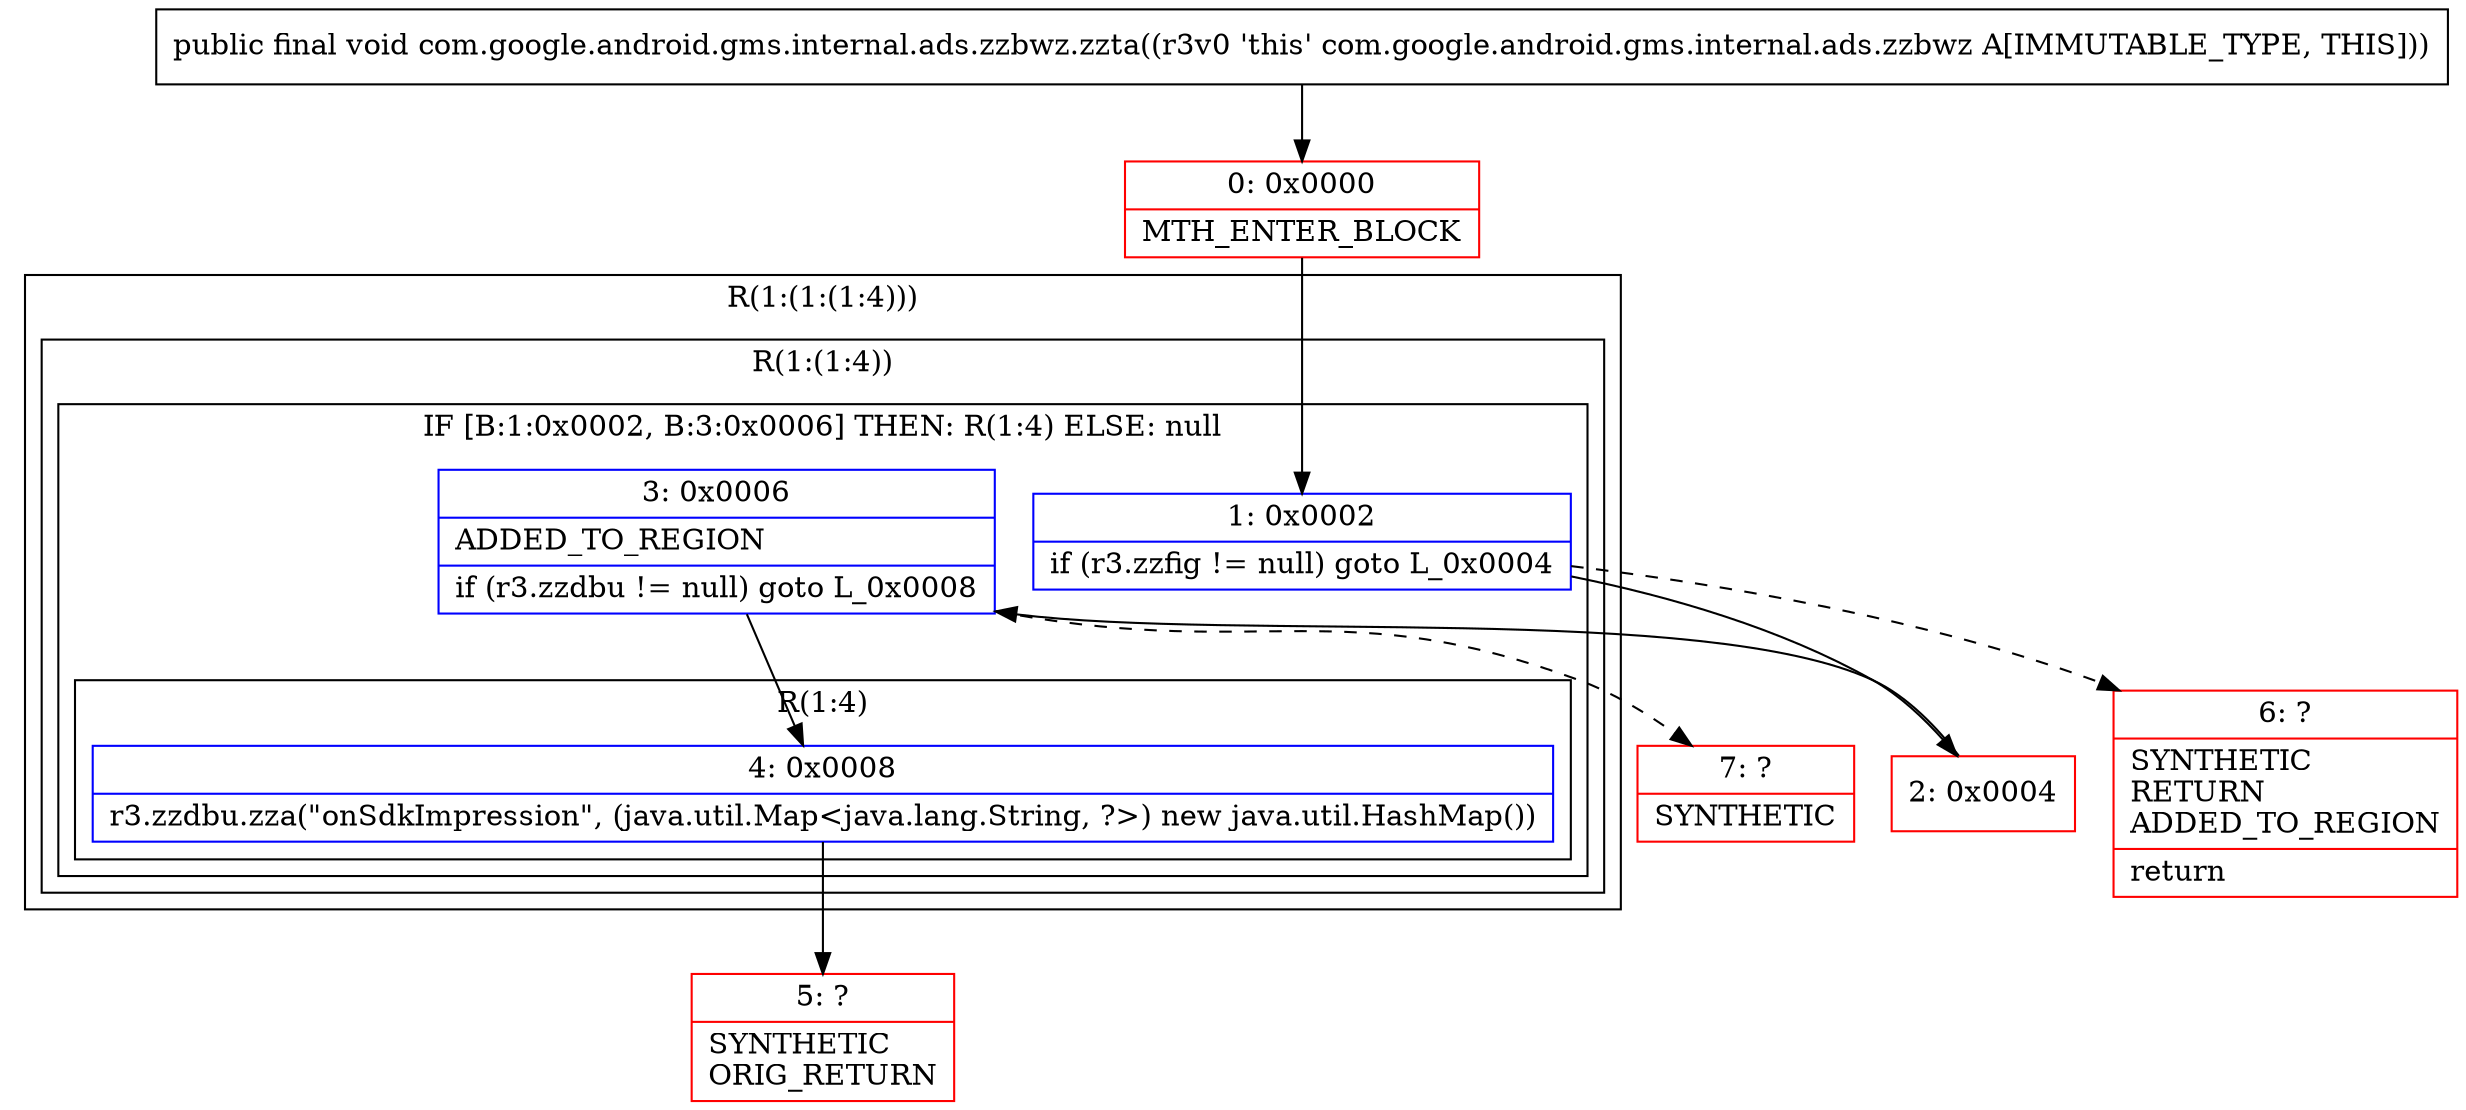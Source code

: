digraph "CFG forcom.google.android.gms.internal.ads.zzbwz.zzta()V" {
subgraph cluster_Region_1460827637 {
label = "R(1:(1:(1:4)))";
node [shape=record,color=blue];
subgraph cluster_Region_2098690520 {
label = "R(1:(1:4))";
node [shape=record,color=blue];
subgraph cluster_IfRegion_429097887 {
label = "IF [B:1:0x0002, B:3:0x0006] THEN: R(1:4) ELSE: null";
node [shape=record,color=blue];
Node_1 [shape=record,label="{1\:\ 0x0002|if (r3.zzfig != null) goto L_0x0004\l}"];
Node_3 [shape=record,label="{3\:\ 0x0006|ADDED_TO_REGION\l|if (r3.zzdbu != null) goto L_0x0008\l}"];
subgraph cluster_Region_410079903 {
label = "R(1:4)";
node [shape=record,color=blue];
Node_4 [shape=record,label="{4\:\ 0x0008|r3.zzdbu.zza(\"onSdkImpression\", (java.util.Map\<java.lang.String, ?\>) new java.util.HashMap())\l}"];
}
}
}
}
Node_0 [shape=record,color=red,label="{0\:\ 0x0000|MTH_ENTER_BLOCK\l}"];
Node_2 [shape=record,color=red,label="{2\:\ 0x0004}"];
Node_5 [shape=record,color=red,label="{5\:\ ?|SYNTHETIC\lORIG_RETURN\l}"];
Node_6 [shape=record,color=red,label="{6\:\ ?|SYNTHETIC\lRETURN\lADDED_TO_REGION\l|return\l}"];
Node_7 [shape=record,color=red,label="{7\:\ ?|SYNTHETIC\l}"];
MethodNode[shape=record,label="{public final void com.google.android.gms.internal.ads.zzbwz.zzta((r3v0 'this' com.google.android.gms.internal.ads.zzbwz A[IMMUTABLE_TYPE, THIS])) }"];
MethodNode -> Node_0;
Node_1 -> Node_2;
Node_1 -> Node_6[style=dashed];
Node_3 -> Node_4;
Node_3 -> Node_7[style=dashed];
Node_4 -> Node_5;
Node_0 -> Node_1;
Node_2 -> Node_3;
}

